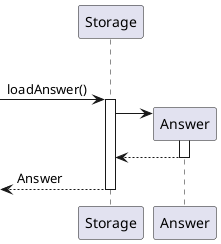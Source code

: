 @startuml
'https://plantuml.com/sequence-diagram

loop over scanner.hasNext()

[-> Storage: loadAnswer()
activate Storage
Storage -> Answer**
activate Answer
Answer --> Storage
deactivate Answer
[<-- Storage: Answer
deactivate Storage

@enduml